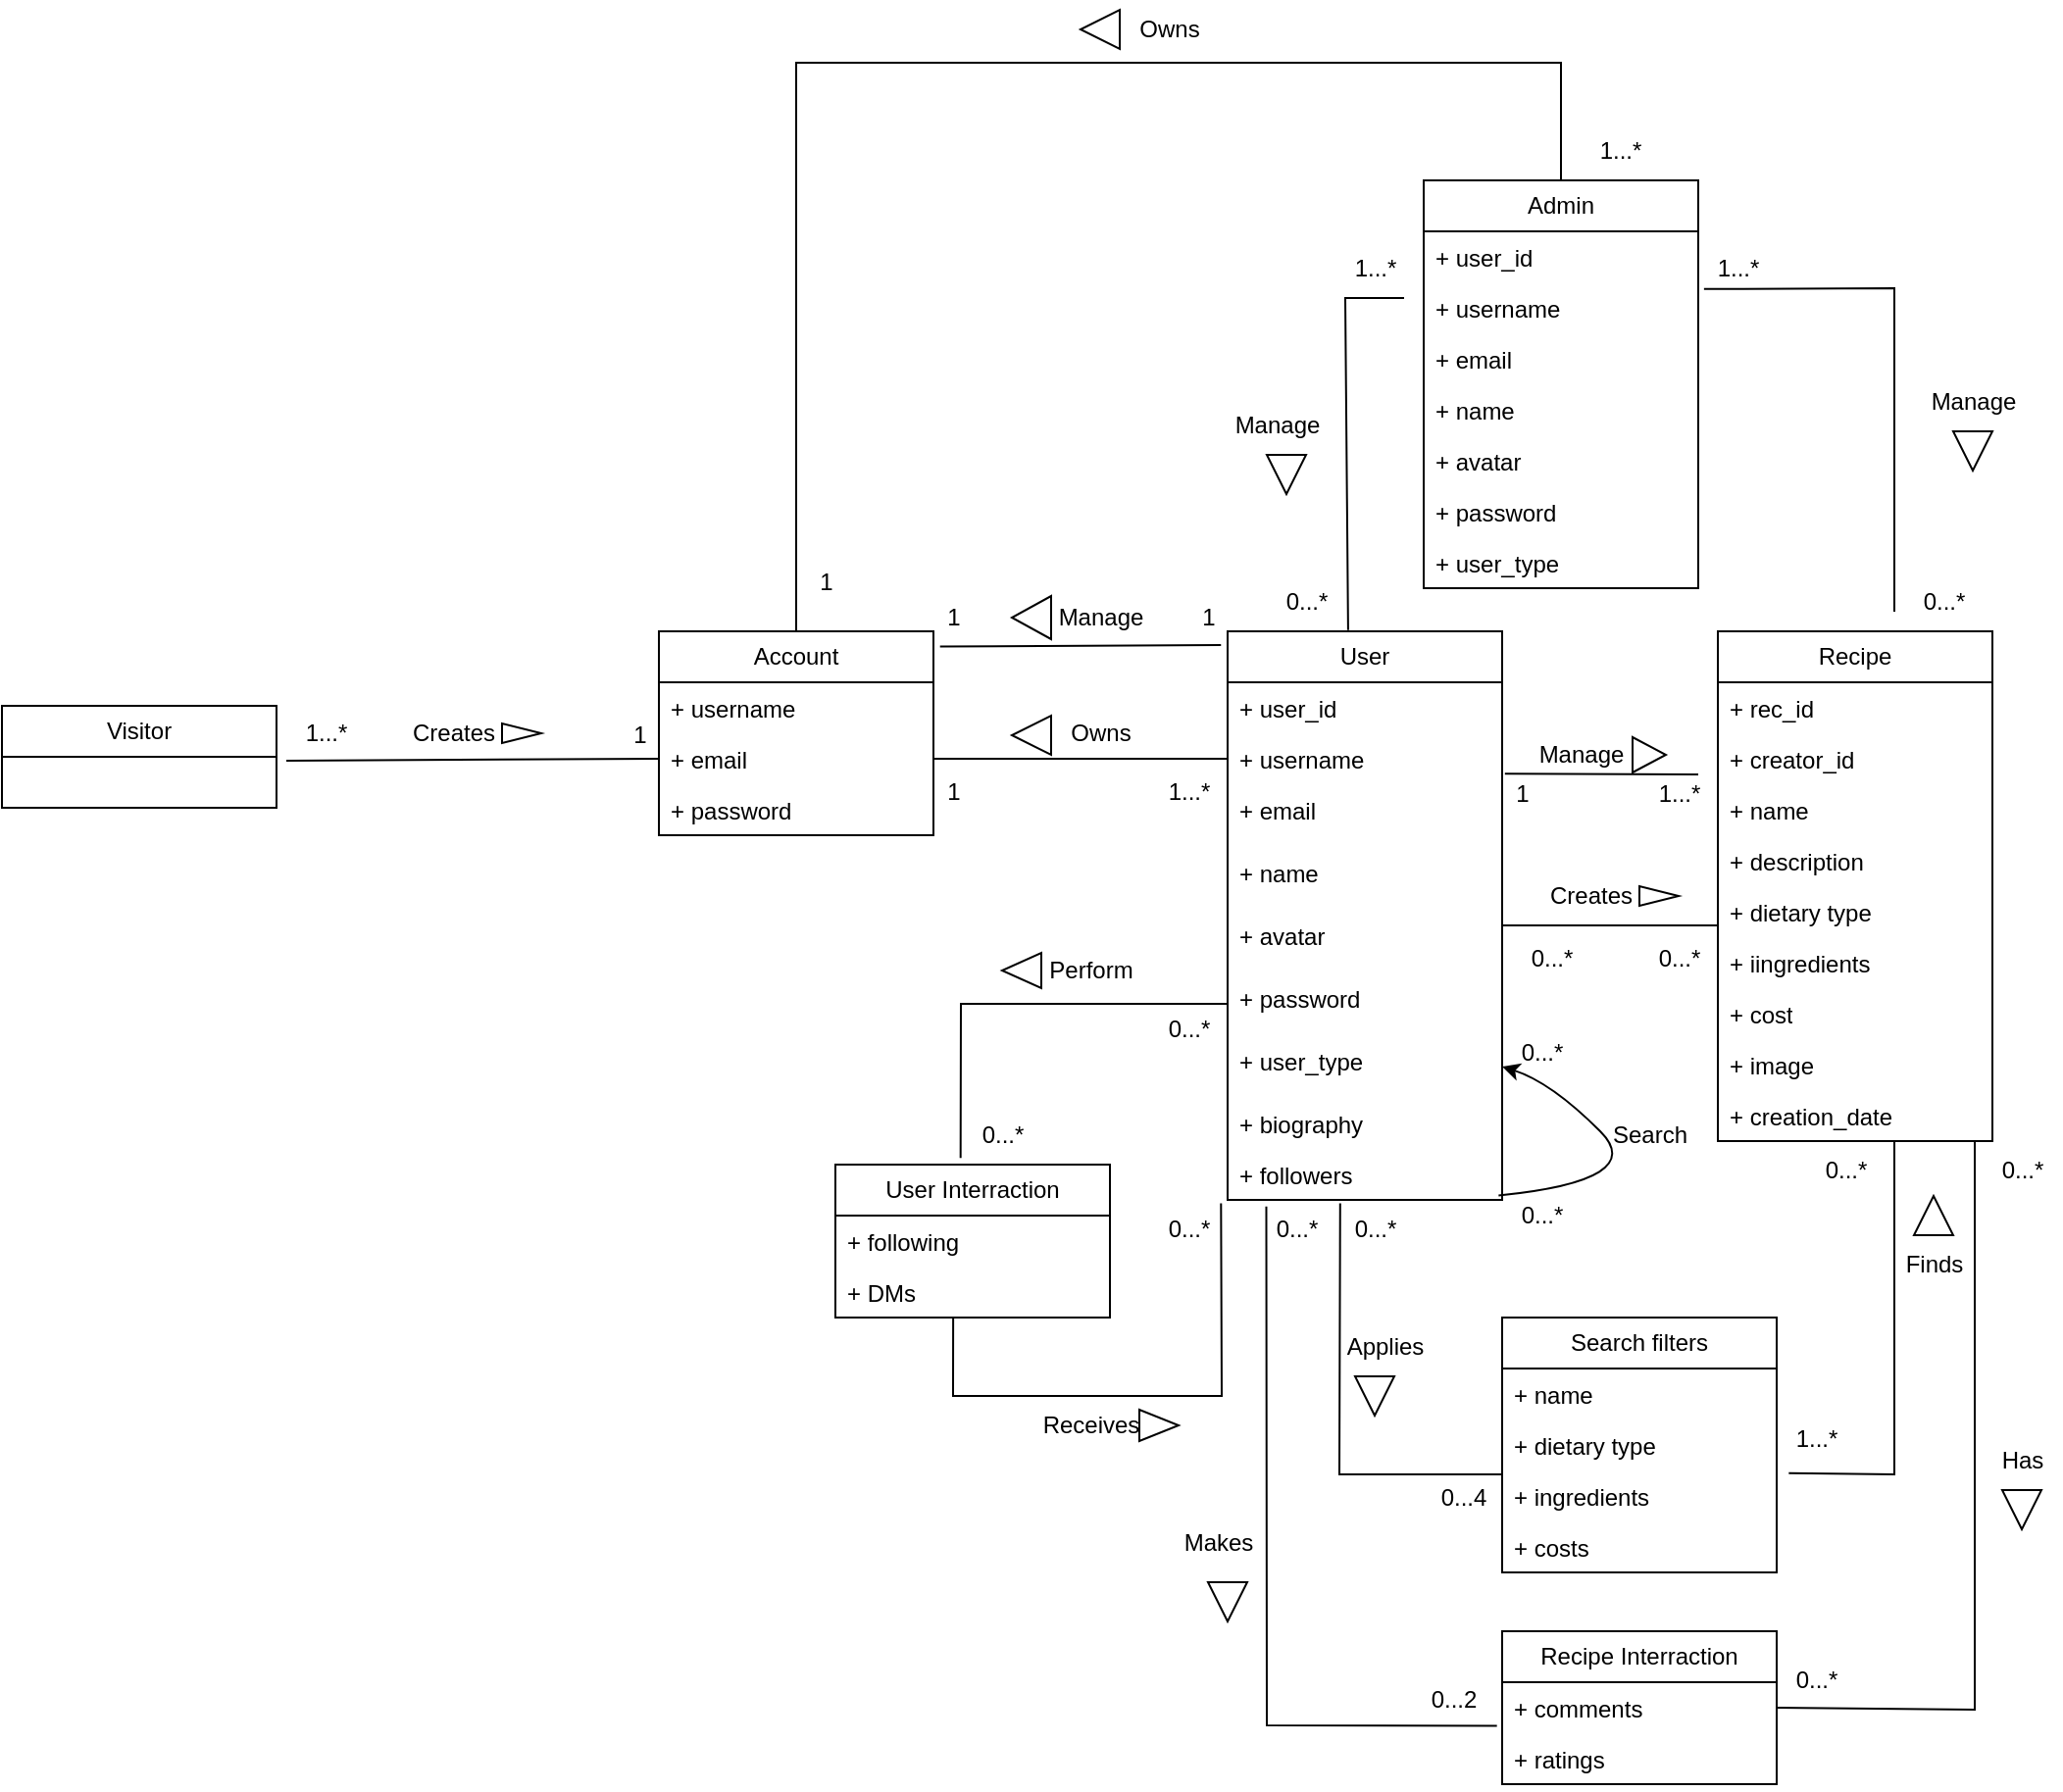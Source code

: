 <mxfile version="22.1.5" type="google">
  <diagram name="Sayfa -1" id="hyLO2DmeNDRgx9ey1IWl">
    <mxGraphModel grid="1" page="1" gridSize="10" guides="1" tooltips="1" connect="1" arrows="1" fold="1" pageScale="1" pageWidth="827" pageHeight="1169" math="0" shadow="0">
      <root>
        <mxCell id="0" />
        <mxCell id="1" parent="0" />
        <mxCell id="w-RUWUxg6B33_gkkQk5O-5" value="Admin" style="swimlane;fontStyle=0;childLayout=stackLayout;horizontal=1;startSize=26;fillColor=none;horizontalStack=0;resizeParent=1;resizeParentMax=0;resizeLast=0;collapsible=1;marginBottom=0;whiteSpace=wrap;html=1;" vertex="1" parent="1">
          <mxGeometry x="280" y="-140" width="140" height="208" as="geometry" />
        </mxCell>
        <mxCell id="w-RUWUxg6B33_gkkQk5O-6" value="+ user_id" style="text;strokeColor=none;fillColor=none;align=left;verticalAlign=top;spacingLeft=4;spacingRight=4;overflow=hidden;rotatable=0;points=[[0,0.5],[1,0.5]];portConstraint=eastwest;whiteSpace=wrap;html=1;" vertex="1" parent="w-RUWUxg6B33_gkkQk5O-5">
          <mxGeometry y="26" width="140" height="26" as="geometry" />
        </mxCell>
        <mxCell id="w-RUWUxg6B33_gkkQk5O-7" value="+ username" style="text;strokeColor=none;fillColor=none;align=left;verticalAlign=top;spacingLeft=4;spacingRight=4;overflow=hidden;rotatable=0;points=[[0,0.5],[1,0.5]];portConstraint=eastwest;whiteSpace=wrap;html=1;" vertex="1" parent="w-RUWUxg6B33_gkkQk5O-5">
          <mxGeometry y="52" width="140" height="26" as="geometry" />
        </mxCell>
        <mxCell id="w-RUWUxg6B33_gkkQk5O-8" value="+ email" style="text;strokeColor=none;fillColor=none;align=left;verticalAlign=top;spacingLeft=4;spacingRight=4;overflow=hidden;rotatable=0;points=[[0,0.5],[1,0.5]];portConstraint=eastwest;whiteSpace=wrap;html=1;" vertex="1" parent="w-RUWUxg6B33_gkkQk5O-5">
          <mxGeometry y="78" width="140" height="26" as="geometry" />
        </mxCell>
        <mxCell id="w-RUWUxg6B33_gkkQk5O-103" value="+ name" style="text;strokeColor=none;fillColor=none;align=left;verticalAlign=top;spacingLeft=4;spacingRight=4;overflow=hidden;rotatable=0;points=[[0,0.5],[1,0.5]];portConstraint=eastwest;whiteSpace=wrap;html=1;" vertex="1" parent="w-RUWUxg6B33_gkkQk5O-5">
          <mxGeometry y="104" width="140" height="26" as="geometry" />
        </mxCell>
        <mxCell id="w-RUWUxg6B33_gkkQk5O-104" value="+ avatar" style="text;strokeColor=none;fillColor=none;align=left;verticalAlign=top;spacingLeft=4;spacingRight=4;overflow=hidden;rotatable=0;points=[[0,0.5],[1,0.5]];portConstraint=eastwest;whiteSpace=wrap;html=1;" vertex="1" parent="w-RUWUxg6B33_gkkQk5O-5">
          <mxGeometry y="130" width="140" height="26" as="geometry" />
        </mxCell>
        <mxCell id="w-RUWUxg6B33_gkkQk5O-105" value="+ password" style="text;strokeColor=none;fillColor=none;align=left;verticalAlign=top;spacingLeft=4;spacingRight=4;overflow=hidden;rotatable=0;points=[[0,0.5],[1,0.5]];portConstraint=eastwest;whiteSpace=wrap;html=1;" vertex="1" parent="w-RUWUxg6B33_gkkQk5O-5">
          <mxGeometry y="156" width="140" height="26" as="geometry" />
        </mxCell>
        <mxCell id="w-RUWUxg6B33_gkkQk5O-106" value="+ user_type" style="text;strokeColor=none;fillColor=none;align=left;verticalAlign=top;spacingLeft=4;spacingRight=4;overflow=hidden;rotatable=0;points=[[0,0.5],[1,0.5]];portConstraint=eastwest;whiteSpace=wrap;html=1;" vertex="1" parent="w-RUWUxg6B33_gkkQk5O-5">
          <mxGeometry y="182" width="140" height="26" as="geometry" />
        </mxCell>
        <mxCell id="w-RUWUxg6B33_gkkQk5O-12" value="Recipe" style="swimlane;fontStyle=0;childLayout=stackLayout;horizontal=1;startSize=26;fillColor=none;horizontalStack=0;resizeParent=1;resizeParentMax=0;resizeLast=0;collapsible=1;marginBottom=0;whiteSpace=wrap;html=1;" vertex="1" parent="1">
          <mxGeometry x="430" y="90" width="140" height="260" as="geometry" />
        </mxCell>
        <mxCell id="w-RUWUxg6B33_gkkQk5O-13" value="+ rec_id" style="text;strokeColor=none;fillColor=none;align=left;verticalAlign=top;spacingLeft=4;spacingRight=4;overflow=hidden;rotatable=0;points=[[0,0.5],[1,0.5]];portConstraint=eastwest;whiteSpace=wrap;html=1;" vertex="1" parent="w-RUWUxg6B33_gkkQk5O-12">
          <mxGeometry y="26" width="140" height="26" as="geometry" />
        </mxCell>
        <mxCell id="w-RUWUxg6B33_gkkQk5O-14" value="+ creator_id" style="text;strokeColor=none;fillColor=none;align=left;verticalAlign=top;spacingLeft=4;spacingRight=4;overflow=hidden;rotatable=0;points=[[0,0.5],[1,0.5]];portConstraint=eastwest;whiteSpace=wrap;html=1;" vertex="1" parent="w-RUWUxg6B33_gkkQk5O-12">
          <mxGeometry y="52" width="140" height="26" as="geometry" />
        </mxCell>
        <mxCell id="w-RUWUxg6B33_gkkQk5O-15" value="+ name" style="text;strokeColor=none;fillColor=none;align=left;verticalAlign=top;spacingLeft=4;spacingRight=4;overflow=hidden;rotatable=0;points=[[0,0.5],[1,0.5]];portConstraint=eastwest;whiteSpace=wrap;html=1;" vertex="1" parent="w-RUWUxg6B33_gkkQk5O-12">
          <mxGeometry y="78" width="140" height="26" as="geometry" />
        </mxCell>
        <mxCell id="w-RUWUxg6B33_gkkQk5O-97" value="+ description" style="text;strokeColor=none;fillColor=none;align=left;verticalAlign=top;spacingLeft=4;spacingRight=4;overflow=hidden;rotatable=0;points=[[0,0.5],[1,0.5]];portConstraint=eastwest;whiteSpace=wrap;html=1;" vertex="1" parent="w-RUWUxg6B33_gkkQk5O-12">
          <mxGeometry y="104" width="140" height="26" as="geometry" />
        </mxCell>
        <mxCell id="w-RUWUxg6B33_gkkQk5O-98" value="+ dietary type" style="text;strokeColor=none;fillColor=none;align=left;verticalAlign=top;spacingLeft=4;spacingRight=4;overflow=hidden;rotatable=0;points=[[0,0.5],[1,0.5]];portConstraint=eastwest;whiteSpace=wrap;html=1;" vertex="1" parent="w-RUWUxg6B33_gkkQk5O-12">
          <mxGeometry y="130" width="140" height="26" as="geometry" />
        </mxCell>
        <mxCell id="w-RUWUxg6B33_gkkQk5O-99" value="+ iingredients" style="text;strokeColor=none;fillColor=none;align=left;verticalAlign=top;spacingLeft=4;spacingRight=4;overflow=hidden;rotatable=0;points=[[0,0.5],[1,0.5]];portConstraint=eastwest;whiteSpace=wrap;html=1;" vertex="1" parent="w-RUWUxg6B33_gkkQk5O-12">
          <mxGeometry y="156" width="140" height="26" as="geometry" />
        </mxCell>
        <mxCell id="w-RUWUxg6B33_gkkQk5O-109" value="+ cost" style="text;strokeColor=none;fillColor=none;align=left;verticalAlign=top;spacingLeft=4;spacingRight=4;overflow=hidden;rotatable=0;points=[[0,0.5],[1,0.5]];portConstraint=eastwest;whiteSpace=wrap;html=1;" vertex="1" parent="w-RUWUxg6B33_gkkQk5O-12">
          <mxGeometry y="182" width="140" height="26" as="geometry" />
        </mxCell>
        <mxCell id="w-RUWUxg6B33_gkkQk5O-195" value="+ image" style="text;strokeColor=none;fillColor=none;align=left;verticalAlign=top;spacingLeft=4;spacingRight=4;overflow=hidden;rotatable=0;points=[[0,0.5],[1,0.5]];portConstraint=eastwest;whiteSpace=wrap;html=1;" vertex="1" parent="w-RUWUxg6B33_gkkQk5O-12">
          <mxGeometry y="208" width="140" height="26" as="geometry" />
        </mxCell>
        <mxCell id="w-RUWUxg6B33_gkkQk5O-196" value="+ creation_date" style="text;strokeColor=none;fillColor=none;align=left;verticalAlign=top;spacingLeft=4;spacingRight=4;overflow=hidden;rotatable=0;points=[[0,0.5],[1,0.5]];portConstraint=eastwest;whiteSpace=wrap;html=1;" vertex="1" parent="w-RUWUxg6B33_gkkQk5O-12">
          <mxGeometry y="234" width="140" height="26" as="geometry" />
        </mxCell>
        <mxCell id="w-RUWUxg6B33_gkkQk5O-16" value="Account" style="swimlane;fontStyle=0;childLayout=stackLayout;horizontal=1;startSize=26;fillColor=none;horizontalStack=0;resizeParent=1;resizeParentMax=0;resizeLast=0;collapsible=1;marginBottom=0;whiteSpace=wrap;html=1;" vertex="1" parent="1">
          <mxGeometry x="-110" y="90" width="140" height="104" as="geometry" />
        </mxCell>
        <mxCell id="w-RUWUxg6B33_gkkQk5O-17" value="+ username" style="text;strokeColor=none;fillColor=none;align=left;verticalAlign=top;spacingLeft=4;spacingRight=4;overflow=hidden;rotatable=0;points=[[0,0.5],[1,0.5]];portConstraint=eastwest;whiteSpace=wrap;html=1;" vertex="1" parent="w-RUWUxg6B33_gkkQk5O-16">
          <mxGeometry y="26" width="140" height="26" as="geometry" />
        </mxCell>
        <mxCell id="w-RUWUxg6B33_gkkQk5O-18" value="+ email" style="text;strokeColor=none;fillColor=none;align=left;verticalAlign=top;spacingLeft=4;spacingRight=4;overflow=hidden;rotatable=0;points=[[0,0.5],[1,0.5]];portConstraint=eastwest;whiteSpace=wrap;html=1;" vertex="1" parent="w-RUWUxg6B33_gkkQk5O-16">
          <mxGeometry y="52" width="140" height="26" as="geometry" />
        </mxCell>
        <mxCell id="w-RUWUxg6B33_gkkQk5O-19" value="+ password" style="text;strokeColor=none;fillColor=none;align=left;verticalAlign=top;spacingLeft=4;spacingRight=4;overflow=hidden;rotatable=0;points=[[0,0.5],[1,0.5]];portConstraint=eastwest;whiteSpace=wrap;html=1;" vertex="1" parent="w-RUWUxg6B33_gkkQk5O-16">
          <mxGeometry y="78" width="140" height="26" as="geometry" />
        </mxCell>
        <mxCell id="w-RUWUxg6B33_gkkQk5O-20" value="User" style="swimlane;fontStyle=0;childLayout=stackLayout;horizontal=1;startSize=26;fillColor=none;horizontalStack=0;resizeParent=1;resizeParentMax=0;resizeLast=0;collapsible=1;marginBottom=0;whiteSpace=wrap;html=1;" vertex="1" parent="1">
          <mxGeometry x="180" y="90" width="140" height="290" as="geometry" />
        </mxCell>
        <mxCell id="w-RUWUxg6B33_gkkQk5O-21" value="+ user_id" style="text;strokeColor=none;fillColor=none;align=left;verticalAlign=top;spacingLeft=4;spacingRight=4;overflow=hidden;rotatable=0;points=[[0,0.5],[1,0.5]];portConstraint=eastwest;whiteSpace=wrap;html=1;" vertex="1" parent="w-RUWUxg6B33_gkkQk5O-20">
          <mxGeometry y="26" width="140" height="26" as="geometry" />
        </mxCell>
        <mxCell id="w-RUWUxg6B33_gkkQk5O-22" value="+ username" style="text;strokeColor=none;fillColor=none;align=left;verticalAlign=top;spacingLeft=4;spacingRight=4;overflow=hidden;rotatable=0;points=[[0,0.5],[1,0.5]];portConstraint=eastwest;whiteSpace=wrap;html=1;" vertex="1" parent="w-RUWUxg6B33_gkkQk5O-20">
          <mxGeometry y="52" width="140" height="26" as="geometry" />
        </mxCell>
        <mxCell id="w-RUWUxg6B33_gkkQk5O-23" value="+ email" style="text;strokeColor=none;fillColor=none;align=left;verticalAlign=top;spacingLeft=4;spacingRight=4;overflow=hidden;rotatable=0;points=[[0,0.5],[1,0.5]];portConstraint=eastwest;whiteSpace=wrap;html=1;" vertex="1" parent="w-RUWUxg6B33_gkkQk5O-20">
          <mxGeometry y="78" width="140" height="32" as="geometry" />
        </mxCell>
        <mxCell id="w-RUWUxg6B33_gkkQk5O-93" value="+ name" style="text;strokeColor=none;fillColor=none;align=left;verticalAlign=top;spacingLeft=4;spacingRight=4;overflow=hidden;rotatable=0;points=[[0,0.5],[1,0.5]];portConstraint=eastwest;whiteSpace=wrap;html=1;" vertex="1" parent="w-RUWUxg6B33_gkkQk5O-20">
          <mxGeometry y="110" width="140" height="32" as="geometry" />
        </mxCell>
        <mxCell id="w-RUWUxg6B33_gkkQk5O-95" value="+ avatar" style="text;strokeColor=none;fillColor=none;align=left;verticalAlign=top;spacingLeft=4;spacingRight=4;overflow=hidden;rotatable=0;points=[[0,0.5],[1,0.5]];portConstraint=eastwest;whiteSpace=wrap;html=1;" vertex="1" parent="w-RUWUxg6B33_gkkQk5O-20">
          <mxGeometry y="142" width="140" height="32" as="geometry" />
        </mxCell>
        <mxCell id="w-RUWUxg6B33_gkkQk5O-94" value="+ password" style="text;strokeColor=none;fillColor=none;align=left;verticalAlign=top;spacingLeft=4;spacingRight=4;overflow=hidden;rotatable=0;points=[[0,0.5],[1,0.5]];portConstraint=eastwest;whiteSpace=wrap;html=1;" vertex="1" parent="w-RUWUxg6B33_gkkQk5O-20">
          <mxGeometry y="174" width="140" height="32" as="geometry" />
        </mxCell>
        <mxCell id="w-RUWUxg6B33_gkkQk5O-100" value="+ user_type" style="text;strokeColor=none;fillColor=none;align=left;verticalAlign=top;spacingLeft=4;spacingRight=4;overflow=hidden;rotatable=0;points=[[0,0.5],[1,0.5]];portConstraint=eastwest;whiteSpace=wrap;html=1;" vertex="1" parent="w-RUWUxg6B33_gkkQk5O-20">
          <mxGeometry y="206" width="140" height="32" as="geometry" />
        </mxCell>
        <mxCell id="w-RUWUxg6B33_gkkQk5O-107" value="+ biography" style="text;strokeColor=none;fillColor=none;align=left;verticalAlign=top;spacingLeft=4;spacingRight=4;overflow=hidden;rotatable=0;points=[[0,0.5],[1,0.5]];portConstraint=eastwest;whiteSpace=wrap;html=1;" vertex="1" parent="w-RUWUxg6B33_gkkQk5O-20">
          <mxGeometry y="238" width="140" height="26" as="geometry" />
        </mxCell>
        <mxCell id="w-RUWUxg6B33_gkkQk5O-108" value="+ followers" style="text;strokeColor=none;fillColor=none;align=left;verticalAlign=top;spacingLeft=4;spacingRight=4;overflow=hidden;rotatable=0;points=[[0,0.5],[1,0.5]];portConstraint=eastwest;whiteSpace=wrap;html=1;" vertex="1" parent="w-RUWUxg6B33_gkkQk5O-20">
          <mxGeometry y="264" width="140" height="26" as="geometry" />
        </mxCell>
        <mxCell id="w-RUWUxg6B33_gkkQk5O-152" value="" style="curved=1;endArrow=classic;html=1;rounded=0;exitX=0.987;exitY=0.915;exitDx=0;exitDy=0;exitPerimeter=0;entryX=1;entryY=0.5;entryDx=0;entryDy=0;" edge="1" parent="w-RUWUxg6B33_gkkQk5O-20" source="w-RUWUxg6B33_gkkQk5O-108" target="w-RUWUxg6B33_gkkQk5O-100">
          <mxGeometry width="50" height="50" relative="1" as="geometry">
            <mxPoint x="165" y="280" as="sourcePoint" />
            <mxPoint x="215" y="230" as="targetPoint" />
            <Array as="points">
              <mxPoint x="215" y="280" />
              <mxPoint x="165" y="230" />
            </Array>
          </mxGeometry>
        </mxCell>
        <mxCell id="w-RUWUxg6B33_gkkQk5O-24" value="Visitor" style="swimlane;fontStyle=0;childLayout=stackLayout;horizontal=1;startSize=26;fillColor=none;horizontalStack=0;resizeParent=1;resizeParentMax=0;resizeLast=0;collapsible=1;marginBottom=0;whiteSpace=wrap;html=1;" vertex="1" parent="1">
          <mxGeometry x="-445" y="128" width="140" height="52" as="geometry" />
        </mxCell>
        <mxCell id="w-RUWUxg6B33_gkkQk5O-33" value="" style="endArrow=none;html=1;rounded=0;exitX=1;exitY=0.5;exitDx=0;exitDy=0;entryX=0;entryY=0.5;entryDx=0;entryDy=0;" edge="1" parent="1" target="w-RUWUxg6B33_gkkQk5O-18">
          <mxGeometry width="50" height="50" relative="1" as="geometry">
            <mxPoint x="-300" y="156" as="sourcePoint" />
            <mxPoint x="440" y="220" as="targetPoint" />
          </mxGeometry>
        </mxCell>
        <mxCell id="w-RUWUxg6B33_gkkQk5O-38" value="" style="endArrow=none;html=1;rounded=0;entryX=0.439;entryY=-0.002;entryDx=0;entryDy=0;entryPerimeter=0;" edge="1" parent="1" target="w-RUWUxg6B33_gkkQk5O-20">
          <mxGeometry width="50" height="50" relative="1" as="geometry">
            <mxPoint x="270" y="-80" as="sourcePoint" />
            <mxPoint x="440" y="100" as="targetPoint" />
            <Array as="points">
              <mxPoint x="240" y="-80" />
            </Array>
          </mxGeometry>
        </mxCell>
        <mxCell id="w-RUWUxg6B33_gkkQk5O-39" value="" style="endArrow=none;html=1;rounded=0;exitX=1.021;exitY=0.131;exitDx=0;exitDy=0;exitPerimeter=0;" edge="1" parent="1" source="w-RUWUxg6B33_gkkQk5O-7">
          <mxGeometry width="50" height="50" relative="1" as="geometry">
            <mxPoint x="390" y="150" as="sourcePoint" />
            <mxPoint x="520" y="80" as="targetPoint" />
            <Array as="points">
              <mxPoint x="520" y="-85" />
            </Array>
          </mxGeometry>
        </mxCell>
        <mxCell id="w-RUWUxg6B33_gkkQk5O-40" value="Manage" style="text;html=1;align=center;verticalAlign=middle;resizable=0;points=[];autosize=1;strokeColor=none;fillColor=none;" vertex="1" parent="1">
          <mxGeometry x="170" y="-30" width="70" height="30" as="geometry" />
        </mxCell>
        <mxCell id="w-RUWUxg6B33_gkkQk5O-41" value="Manage" style="text;html=1;align=center;verticalAlign=middle;resizable=0;points=[];autosize=1;strokeColor=none;fillColor=none;" vertex="1" parent="1">
          <mxGeometry x="525" y="-42" width="70" height="30" as="geometry" />
        </mxCell>
        <mxCell id="w-RUWUxg6B33_gkkQk5O-50" value="Creates" style="text;html=1;align=center;verticalAlign=middle;resizable=0;points=[];autosize=1;strokeColor=none;fillColor=none;" vertex="1" parent="1">
          <mxGeometry x="-250" y="127" width="70" height="30" as="geometry" />
        </mxCell>
        <mxCell id="w-RUWUxg6B33_gkkQk5O-51" value="" style="endArrow=none;html=1;rounded=0;exitX=1;exitY=0.5;exitDx=0;exitDy=0;entryX=0;entryY=0.5;entryDx=0;entryDy=0;" edge="1" parent="1" source="w-RUWUxg6B33_gkkQk5O-18" target="w-RUWUxg6B33_gkkQk5O-22">
          <mxGeometry width="50" height="50" relative="1" as="geometry">
            <mxPoint x="110" y="150" as="sourcePoint" />
            <mxPoint x="160" y="100" as="targetPoint" />
          </mxGeometry>
        </mxCell>
        <mxCell id="w-RUWUxg6B33_gkkQk5O-52" value="Owns" style="text;html=1;align=center;verticalAlign=middle;resizable=0;points=[];autosize=1;strokeColor=none;fillColor=none;" vertex="1" parent="1">
          <mxGeometry x="90" y="127" width="50" height="30" as="geometry" />
        </mxCell>
        <mxCell id="w-RUWUxg6B33_gkkQk5O-56" value="" style="html=1;shadow=0;dashed=0;align=center;verticalAlign=middle;shape=mxgraph.arrows2.arrow;dy=0.6;dx=40;notch=0;" vertex="1" parent="1">
          <mxGeometry x="-190" y="137" width="20" height="10" as="geometry" />
        </mxCell>
        <mxCell id="w-RUWUxg6B33_gkkQk5O-62" value="" style="html=1;shadow=0;dashed=0;align=center;verticalAlign=middle;shape=mxgraph.arrows2.arrow;dy=0.6;dx=40;flipH=1;notch=0;" vertex="1" parent="1">
          <mxGeometry x="105" y="-227" width="20" height="20" as="geometry" />
        </mxCell>
        <mxCell id="w-RUWUxg6B33_gkkQk5O-63" value="" style="html=1;shadow=0;dashed=0;align=center;verticalAlign=middle;shape=mxgraph.arrows2.arrow;dy=0.6;dx=40;flipH=1;notch=0;" vertex="1" parent="1">
          <mxGeometry x="70" y="133" width="20" height="20" as="geometry" />
        </mxCell>
        <mxCell id="w-RUWUxg6B33_gkkQk5O-67" value="" style="html=1;shadow=0;dashed=0;align=center;verticalAlign=middle;shape=mxgraph.arrows2.arrow;dy=0.6;dx=40;direction=south;notch=0;" vertex="1" parent="1">
          <mxGeometry x="200" width="20" height="20" as="geometry" />
        </mxCell>
        <mxCell id="w-RUWUxg6B33_gkkQk5O-70" value="" style="html=1;shadow=0;dashed=0;align=center;verticalAlign=middle;shape=mxgraph.arrows2.arrow;dy=0.6;dx=40;direction=south;notch=0;" vertex="1" parent="1">
          <mxGeometry x="550" y="-12" width="20" height="20" as="geometry" />
        </mxCell>
        <mxCell id="w-RUWUxg6B33_gkkQk5O-82" value="Receives" style="text;html=1;align=center;verticalAlign=middle;resizable=0;points=[];autosize=1;strokeColor=none;fillColor=none;" vertex="1" parent="1">
          <mxGeometry x="75" y="480" width="70" height="30" as="geometry" />
        </mxCell>
        <mxCell id="w-RUWUxg6B33_gkkQk5O-84" value="" style="html=1;shadow=0;dashed=0;align=center;verticalAlign=middle;shape=mxgraph.arrows2.arrow;dy=0.6;dx=40;notch=0;" vertex="1" parent="1">
          <mxGeometry x="135" y="487" width="20" height="16" as="geometry" />
        </mxCell>
        <mxCell id="w-RUWUxg6B33_gkkQk5O-88" value="" style="endArrow=none;html=1;rounded=0;entryX=0.5;entryY=0;entryDx=0;entryDy=0;exitX=0.5;exitY=0;exitDx=0;exitDy=0;" edge="1" parent="1" source="w-RUWUxg6B33_gkkQk5O-16" target="w-RUWUxg6B33_gkkQk5O-5">
          <mxGeometry width="50" height="50" relative="1" as="geometry">
            <mxPoint x="110" y="50" as="sourcePoint" />
            <mxPoint x="160" as="targetPoint" />
            <Array as="points">
              <mxPoint x="-40" y="-200" />
              <mxPoint x="350" y="-200" />
            </Array>
          </mxGeometry>
        </mxCell>
        <mxCell id="w-RUWUxg6B33_gkkQk5O-89" value="Owns" style="text;html=1;align=center;verticalAlign=middle;resizable=0;points=[];autosize=1;strokeColor=none;fillColor=none;" vertex="1" parent="1">
          <mxGeometry x="125" y="-232" width="50" height="30" as="geometry" />
        </mxCell>
        <mxCell id="w-RUWUxg6B33_gkkQk5O-110" value="" style="endArrow=none;html=1;rounded=0;entryX=0;entryY=0.769;entryDx=0;entryDy=0;entryPerimeter=0;" edge="1" parent="1" target="w-RUWUxg6B33_gkkQk5O-98">
          <mxGeometry width="50" height="50" relative="1" as="geometry">
            <mxPoint x="320" y="240" as="sourcePoint" />
            <mxPoint x="160" y="200" as="targetPoint" />
          </mxGeometry>
        </mxCell>
        <mxCell id="w-RUWUxg6B33_gkkQk5O-112" value="Creates" style="text;html=1;align=center;verticalAlign=middle;resizable=0;points=[];autosize=1;strokeColor=none;fillColor=none;" vertex="1" parent="1">
          <mxGeometry x="330" y="210" width="70" height="30" as="geometry" />
        </mxCell>
        <mxCell id="w-RUWUxg6B33_gkkQk5O-113" value="" style="html=1;shadow=0;dashed=0;align=center;verticalAlign=middle;shape=mxgraph.arrows2.arrow;dy=0.6;dx=40;notch=0;" vertex="1" parent="1">
          <mxGeometry x="390" y="220" width="20" height="10" as="geometry" />
        </mxCell>
        <mxCell id="w-RUWUxg6B33_gkkQk5O-114" value="Search filters" style="swimlane;fontStyle=0;childLayout=stackLayout;horizontal=1;startSize=26;fillColor=none;horizontalStack=0;resizeParent=1;resizeParentMax=0;resizeLast=0;collapsible=1;marginBottom=0;whiteSpace=wrap;html=1;" vertex="1" parent="1">
          <mxGeometry x="320" y="440" width="140" height="130" as="geometry" />
        </mxCell>
        <mxCell id="w-RUWUxg6B33_gkkQk5O-115" value="+ name" style="text;strokeColor=none;fillColor=none;align=left;verticalAlign=top;spacingLeft=4;spacingRight=4;overflow=hidden;rotatable=0;points=[[0,0.5],[1,0.5]];portConstraint=eastwest;whiteSpace=wrap;html=1;" vertex="1" parent="w-RUWUxg6B33_gkkQk5O-114">
          <mxGeometry y="26" width="140" height="26" as="geometry" />
        </mxCell>
        <mxCell id="w-RUWUxg6B33_gkkQk5O-116" value="+ dietary type" style="text;strokeColor=none;fillColor=none;align=left;verticalAlign=top;spacingLeft=4;spacingRight=4;overflow=hidden;rotatable=0;points=[[0,0.5],[1,0.5]];portConstraint=eastwest;whiteSpace=wrap;html=1;" vertex="1" parent="w-RUWUxg6B33_gkkQk5O-114">
          <mxGeometry y="52" width="140" height="26" as="geometry" />
        </mxCell>
        <mxCell id="w-RUWUxg6B33_gkkQk5O-117" value="+ ingredients" style="text;strokeColor=none;fillColor=none;align=left;verticalAlign=top;spacingLeft=4;spacingRight=4;overflow=hidden;rotatable=0;points=[[0,0.5],[1,0.5]];portConstraint=eastwest;whiteSpace=wrap;html=1;" vertex="1" parent="w-RUWUxg6B33_gkkQk5O-114">
          <mxGeometry y="78" width="140" height="26" as="geometry" />
        </mxCell>
        <mxCell id="w-RUWUxg6B33_gkkQk5O-118" value="+ costs" style="text;strokeColor=none;fillColor=none;align=left;verticalAlign=top;spacingLeft=4;spacingRight=4;overflow=hidden;rotatable=0;points=[[0,0.5],[1,0.5]];portConstraint=eastwest;whiteSpace=wrap;html=1;" vertex="1" parent="w-RUWUxg6B33_gkkQk5O-114">
          <mxGeometry y="104" width="140" height="26" as="geometry" />
        </mxCell>
        <mxCell id="w-RUWUxg6B33_gkkQk5O-119" value="Recipe Interraction" style="swimlane;fontStyle=0;childLayout=stackLayout;horizontal=1;startSize=26;fillColor=none;horizontalStack=0;resizeParent=1;resizeParentMax=0;resizeLast=0;collapsible=1;marginBottom=0;whiteSpace=wrap;html=1;" vertex="1" parent="1">
          <mxGeometry x="320" y="600" width="140" height="78" as="geometry" />
        </mxCell>
        <mxCell id="w-RUWUxg6B33_gkkQk5O-120" value="+ comments" style="text;strokeColor=none;fillColor=none;align=left;verticalAlign=top;spacingLeft=4;spacingRight=4;overflow=hidden;rotatable=0;points=[[0,0.5],[1,0.5]];portConstraint=eastwest;whiteSpace=wrap;html=1;" vertex="1" parent="w-RUWUxg6B33_gkkQk5O-119">
          <mxGeometry y="26" width="140" height="26" as="geometry" />
        </mxCell>
        <mxCell id="w-RUWUxg6B33_gkkQk5O-121" value="+ ratings" style="text;strokeColor=none;fillColor=none;align=left;verticalAlign=top;spacingLeft=4;spacingRight=4;overflow=hidden;rotatable=0;points=[[0,0.5],[1,0.5]];portConstraint=eastwest;whiteSpace=wrap;html=1;" vertex="1" parent="w-RUWUxg6B33_gkkQk5O-119">
          <mxGeometry y="52" width="140" height="26" as="geometry" />
        </mxCell>
        <mxCell id="w-RUWUxg6B33_gkkQk5O-123" value="" style="endArrow=none;html=1;rounded=0;entryX=0.41;entryY=1.069;entryDx=0;entryDy=0;entryPerimeter=0;exitX=0;exitY=0.077;exitDx=0;exitDy=0;exitPerimeter=0;" edge="1" parent="1" source="w-RUWUxg6B33_gkkQk5O-117" target="w-RUWUxg6B33_gkkQk5O-108">
          <mxGeometry width="50" height="50" relative="1" as="geometry">
            <mxPoint x="110" y="450" as="sourcePoint" />
            <mxPoint x="160" y="400" as="targetPoint" />
            <Array as="points">
              <mxPoint x="237" y="520" />
            </Array>
          </mxGeometry>
        </mxCell>
        <mxCell id="w-RUWUxg6B33_gkkQk5O-125" value="Applies" style="text;html=1;align=center;verticalAlign=middle;resizable=0;points=[];autosize=1;strokeColor=none;fillColor=none;" vertex="1" parent="1">
          <mxGeometry x="230" y="440" width="60" height="30" as="geometry" />
        </mxCell>
        <mxCell id="w-RUWUxg6B33_gkkQk5O-126" value="" style="endArrow=none;html=1;rounded=0;exitX=1.044;exitY=0.054;exitDx=0;exitDy=0;exitPerimeter=0;" edge="1" parent="1" source="w-RUWUxg6B33_gkkQk5O-117">
          <mxGeometry width="50" height="50" relative="1" as="geometry">
            <mxPoint x="110" y="450" as="sourcePoint" />
            <mxPoint x="520" y="350" as="targetPoint" />
            <Array as="points">
              <mxPoint x="520" y="520" />
            </Array>
          </mxGeometry>
        </mxCell>
        <mxCell id="w-RUWUxg6B33_gkkQk5O-127" value="Finds" style="text;html=1;align=center;verticalAlign=middle;resizable=0;points=[];autosize=1;strokeColor=none;fillColor=none;" vertex="1" parent="1">
          <mxGeometry x="515" y="398" width="50" height="30" as="geometry" />
        </mxCell>
        <mxCell id="w-RUWUxg6B33_gkkQk5O-128" value="" style="html=1;shadow=0;dashed=0;align=center;verticalAlign=middle;shape=mxgraph.arrows2.arrow;dy=0.6;dx=40;direction=south;notch=0;" vertex="1" parent="1">
          <mxGeometry x="245" y="470" width="20" height="20" as="geometry" />
        </mxCell>
        <mxCell id="w-RUWUxg6B33_gkkQk5O-129" value="" style="html=1;shadow=0;dashed=0;align=center;verticalAlign=middle;shape=mxgraph.arrows2.arrow;dy=0.6;dx=40;direction=north;notch=0;" vertex="1" parent="1">
          <mxGeometry x="530" y="378" width="20" height="20" as="geometry" />
        </mxCell>
        <mxCell id="w-RUWUxg6B33_gkkQk5O-130" value="" style="endArrow=none;html=1;rounded=0;entryX=0.141;entryY=1.131;entryDx=0;entryDy=0;entryPerimeter=0;exitX=-0.019;exitY=0.854;exitDx=0;exitDy=0;exitPerimeter=0;" edge="1" parent="1" source="w-RUWUxg6B33_gkkQk5O-120" target="w-RUWUxg6B33_gkkQk5O-108">
          <mxGeometry width="50" height="50" relative="1" as="geometry">
            <mxPoint x="110" y="450" as="sourcePoint" />
            <mxPoint x="160" y="400" as="targetPoint" />
            <Array as="points">
              <mxPoint x="200" y="648" />
            </Array>
          </mxGeometry>
        </mxCell>
        <mxCell id="w-RUWUxg6B33_gkkQk5O-131" value="" style="html=1;shadow=0;dashed=0;align=center;verticalAlign=middle;shape=mxgraph.arrows2.arrow;dy=0.6;dx=40;direction=south;notch=0;" vertex="1" parent="1">
          <mxGeometry x="170" y="575" width="20" height="20" as="geometry" />
        </mxCell>
        <mxCell id="w-RUWUxg6B33_gkkQk5O-132" value="Makes" style="text;html=1;align=center;verticalAlign=middle;resizable=0;points=[];autosize=1;strokeColor=none;fillColor=none;" vertex="1" parent="1">
          <mxGeometry x="145" y="540" width="60" height="30" as="geometry" />
        </mxCell>
        <mxCell id="w-RUWUxg6B33_gkkQk5O-133" value="" style="endArrow=none;html=1;rounded=0;exitX=1;exitY=0.5;exitDx=0;exitDy=0;" edge="1" parent="1" source="w-RUWUxg6B33_gkkQk5O-120">
          <mxGeometry width="50" height="50" relative="1" as="geometry">
            <mxPoint x="110" y="450" as="sourcePoint" />
            <mxPoint x="561" y="350" as="targetPoint" />
            <Array as="points">
              <mxPoint x="561" y="640" />
            </Array>
          </mxGeometry>
        </mxCell>
        <mxCell id="w-RUWUxg6B33_gkkQk5O-135" value="Has" style="text;html=1;align=center;verticalAlign=middle;resizable=0;points=[];autosize=1;strokeColor=none;fillColor=none;" vertex="1" parent="1">
          <mxGeometry x="565" y="498" width="40" height="30" as="geometry" />
        </mxCell>
        <mxCell id="w-RUWUxg6B33_gkkQk5O-136" value="User Interraction" style="swimlane;fontStyle=0;childLayout=stackLayout;horizontal=1;startSize=26;fillColor=none;horizontalStack=0;resizeParent=1;resizeParentMax=0;resizeLast=0;collapsible=1;marginBottom=0;whiteSpace=wrap;html=1;" vertex="1" parent="1">
          <mxGeometry x="-20" y="362" width="140" height="78" as="geometry" />
        </mxCell>
        <mxCell id="w-RUWUxg6B33_gkkQk5O-137" value="+ following" style="text;strokeColor=none;fillColor=none;align=left;verticalAlign=top;spacingLeft=4;spacingRight=4;overflow=hidden;rotatable=0;points=[[0,0.5],[1,0.5]];portConstraint=eastwest;whiteSpace=wrap;html=1;" vertex="1" parent="w-RUWUxg6B33_gkkQk5O-136">
          <mxGeometry y="26" width="140" height="26" as="geometry" />
        </mxCell>
        <mxCell id="w-RUWUxg6B33_gkkQk5O-138" value="+ DMs" style="text;strokeColor=none;fillColor=none;align=left;verticalAlign=top;spacingLeft=4;spacingRight=4;overflow=hidden;rotatable=0;points=[[0,0.5],[1,0.5]];portConstraint=eastwest;whiteSpace=wrap;html=1;" vertex="1" parent="w-RUWUxg6B33_gkkQk5O-136">
          <mxGeometry y="52" width="140" height="26" as="geometry" />
        </mxCell>
        <mxCell id="w-RUWUxg6B33_gkkQk5O-140" value="" style="endArrow=none;html=1;rounded=0;entryX=0;entryY=0.5;entryDx=0;entryDy=0;exitX=0.456;exitY=-0.044;exitDx=0;exitDy=0;exitPerimeter=0;" edge="1" parent="1" source="w-RUWUxg6B33_gkkQk5O-136" target="w-RUWUxg6B33_gkkQk5O-94">
          <mxGeometry width="50" height="50" relative="1" as="geometry">
            <mxPoint x="110" y="350" as="sourcePoint" />
            <mxPoint x="160" y="300" as="targetPoint" />
            <Array as="points">
              <mxPoint x="44" y="280" />
            </Array>
          </mxGeometry>
        </mxCell>
        <mxCell id="w-RUWUxg6B33_gkkQk5O-141" value="Perform" style="text;html=1;align=center;verticalAlign=middle;resizable=0;points=[];autosize=1;strokeColor=none;fillColor=none;" vertex="1" parent="1">
          <mxGeometry x="75" y="248" width="70" height="30" as="geometry" />
        </mxCell>
        <mxCell id="w-RUWUxg6B33_gkkQk5O-144" value="" style="html=1;shadow=0;dashed=0;align=center;verticalAlign=middle;shape=mxgraph.arrows2.arrow;dy=0.6;dx=40;flipH=1;notch=0;" vertex="1" parent="1">
          <mxGeometry x="65" y="254" width="20" height="18" as="geometry" />
        </mxCell>
        <mxCell id="w-RUWUxg6B33_gkkQk5O-145" value="" style="endArrow=none;html=1;rounded=0;exitX=0.429;exitY=1;exitDx=0;exitDy=0;exitPerimeter=0;entryX=-0.024;entryY=1.069;entryDx=0;entryDy=0;entryPerimeter=0;" edge="1" parent="1" source="w-RUWUxg6B33_gkkQk5O-138" target="w-RUWUxg6B33_gkkQk5O-108">
          <mxGeometry width="50" height="50" relative="1" as="geometry">
            <mxPoint x="110" y="350" as="sourcePoint" />
            <mxPoint x="160" y="300" as="targetPoint" />
            <Array as="points">
              <mxPoint x="40" y="480" />
              <mxPoint x="177" y="480" />
            </Array>
          </mxGeometry>
        </mxCell>
        <mxCell id="w-RUWUxg6B33_gkkQk5O-153" value="Search" style="text;html=1;align=center;verticalAlign=middle;resizable=0;points=[];autosize=1;strokeColor=none;fillColor=none;" vertex="1" parent="1">
          <mxGeometry x="365" y="332" width="60" height="30" as="geometry" />
        </mxCell>
        <mxCell id="w-RUWUxg6B33_gkkQk5O-154" value="0...*" style="text;html=1;align=center;verticalAlign=middle;resizable=0;points=[];autosize=1;strokeColor=none;fillColor=none;" vertex="1" parent="1">
          <mxGeometry x="320" y="373" width="40" height="30" as="geometry" />
        </mxCell>
        <mxCell id="w-RUWUxg6B33_gkkQk5O-155" value="0...*" style="text;html=1;align=center;verticalAlign=middle;resizable=0;points=[];autosize=1;strokeColor=none;fillColor=none;" vertex="1" parent="1">
          <mxGeometry x="320" y="290" width="40" height="30" as="geometry" />
        </mxCell>
        <mxCell id="w-RUWUxg6B33_gkkQk5O-156" value="0...*" style="text;html=1;align=center;verticalAlign=middle;resizable=0;points=[];autosize=1;strokeColor=none;fillColor=none;" vertex="1" parent="1">
          <mxGeometry x="140" y="278" width="40" height="30" as="geometry" />
        </mxCell>
        <mxCell id="w-RUWUxg6B33_gkkQk5O-157" value="0...*" style="text;html=1;align=center;verticalAlign=middle;resizable=0;points=[];autosize=1;strokeColor=none;fillColor=none;" vertex="1" parent="1">
          <mxGeometry x="140" y="380" width="40" height="30" as="geometry" />
        </mxCell>
        <mxCell id="w-RUWUxg6B33_gkkQk5O-158" value="1...*" style="text;html=1;align=center;verticalAlign=middle;resizable=0;points=[];autosize=1;strokeColor=none;fillColor=none;" vertex="1" parent="1">
          <mxGeometry x="-300" y="127" width="40" height="30" as="geometry" />
        </mxCell>
        <mxCell id="w-RUWUxg6B33_gkkQk5O-160" value="1" style="text;html=1;align=center;verticalAlign=middle;resizable=0;points=[];autosize=1;strokeColor=none;fillColor=none;" vertex="1" parent="1">
          <mxGeometry x="-135" y="128" width="30" height="30" as="geometry" />
        </mxCell>
        <mxCell id="w-RUWUxg6B33_gkkQk5O-161" value="1...*" style="text;html=1;align=center;verticalAlign=middle;resizable=0;points=[];autosize=1;strokeColor=none;fillColor=none;" vertex="1" parent="1">
          <mxGeometry x="360" y="-170" width="40" height="30" as="geometry" />
        </mxCell>
        <mxCell id="w-RUWUxg6B33_gkkQk5O-162" value="0...*" style="text;html=1;align=center;verticalAlign=middle;resizable=0;points=[];autosize=1;strokeColor=none;fillColor=none;" vertex="1" parent="1">
          <mxGeometry x="200" y="60" width="40" height="30" as="geometry" />
        </mxCell>
        <mxCell id="w-RUWUxg6B33_gkkQk5O-163" value="0...*" style="text;html=1;align=center;verticalAlign=middle;resizable=0;points=[];autosize=1;strokeColor=none;fillColor=none;" vertex="1" parent="1">
          <mxGeometry x="525" y="60" width="40" height="30" as="geometry" />
        </mxCell>
        <mxCell id="w-RUWUxg6B33_gkkQk5O-164" value="1" style="text;html=1;align=center;verticalAlign=middle;resizable=0;points=[];autosize=1;strokeColor=none;fillColor=none;" vertex="1" parent="1">
          <mxGeometry x="-40" y="50" width="30" height="30" as="geometry" />
        </mxCell>
        <mxCell id="w-RUWUxg6B33_gkkQk5O-165" value="1...*" style="text;html=1;align=center;verticalAlign=middle;resizable=0;points=[];autosize=1;strokeColor=none;fillColor=none;" vertex="1" parent="1">
          <mxGeometry x="140" y="157" width="40" height="30" as="geometry" />
        </mxCell>
        <mxCell id="w-RUWUxg6B33_gkkQk5O-166" value="1" style="text;html=1;align=center;verticalAlign=middle;resizable=0;points=[];autosize=1;strokeColor=none;fillColor=none;" vertex="1" parent="1">
          <mxGeometry x="25" y="157" width="30" height="30" as="geometry" />
        </mxCell>
        <mxCell id="w-RUWUxg6B33_gkkQk5O-167" value="0...*" style="text;html=1;align=center;verticalAlign=middle;resizable=0;points=[];autosize=1;strokeColor=none;fillColor=none;" vertex="1" parent="1">
          <mxGeometry x="45" y="332" width="40" height="30" as="geometry" />
        </mxCell>
        <mxCell id="w-RUWUxg6B33_gkkQk5O-168" value="0...*" style="text;html=1;align=center;verticalAlign=middle;resizable=0;points=[];autosize=1;strokeColor=none;fillColor=none;" vertex="1" parent="1">
          <mxGeometry x="195" y="380" width="40" height="30" as="geometry" />
        </mxCell>
        <mxCell id="w-RUWUxg6B33_gkkQk5O-169" value="0...*" style="text;html=1;align=center;verticalAlign=middle;resizable=0;points=[];autosize=1;strokeColor=none;fillColor=none;" vertex="1" parent="1">
          <mxGeometry x="235" y="380" width="40" height="30" as="geometry" />
        </mxCell>
        <mxCell id="w-RUWUxg6B33_gkkQk5O-170" value="0...2" style="text;html=1;align=center;verticalAlign=middle;resizable=0;points=[];autosize=1;strokeColor=none;fillColor=none;" vertex="1" parent="1">
          <mxGeometry x="270" y="620" width="50" height="30" as="geometry" />
        </mxCell>
        <mxCell id="w-RUWUxg6B33_gkkQk5O-171" value="0...*" style="text;html=1;align=center;verticalAlign=middle;resizable=0;points=[];autosize=1;strokeColor=none;fillColor=none;" vertex="1" parent="1">
          <mxGeometry x="460" y="610" width="40" height="30" as="geometry" />
        </mxCell>
        <mxCell id="w-RUWUxg6B33_gkkQk5O-172" value="0...*" style="text;html=1;align=center;verticalAlign=middle;resizable=0;points=[];autosize=1;strokeColor=none;fillColor=none;" vertex="1" parent="1">
          <mxGeometry x="565" y="350" width="40" height="30" as="geometry" />
        </mxCell>
        <mxCell id="w-RUWUxg6B33_gkkQk5O-173" value="1...*" style="text;html=1;align=center;verticalAlign=middle;resizable=0;points=[];autosize=1;strokeColor=none;fillColor=none;" vertex="1" parent="1">
          <mxGeometry x="460" y="487" width="40" height="30" as="geometry" />
        </mxCell>
        <mxCell id="w-RUWUxg6B33_gkkQk5O-174" value="0...*" style="text;html=1;align=center;verticalAlign=middle;resizable=0;points=[];autosize=1;strokeColor=none;fillColor=none;" vertex="1" parent="1">
          <mxGeometry x="475" y="350" width="40" height="30" as="geometry" />
        </mxCell>
        <mxCell id="w-RUWUxg6B33_gkkQk5O-175" value="0...*" style="text;html=1;align=center;verticalAlign=middle;resizable=0;points=[];autosize=1;strokeColor=none;fillColor=none;" vertex="1" parent="1">
          <mxGeometry x="325" y="242" width="40" height="30" as="geometry" />
        </mxCell>
        <mxCell id="w-RUWUxg6B33_gkkQk5O-176" value="0...*" style="text;html=1;align=center;verticalAlign=middle;resizable=0;points=[];autosize=1;strokeColor=none;fillColor=none;" vertex="1" parent="1">
          <mxGeometry x="390" y="242" width="40" height="30" as="geometry" />
        </mxCell>
        <mxCell id="w-RUWUxg6B33_gkkQk5O-177" value="1...*" style="text;html=1;align=center;verticalAlign=middle;resizable=0;points=[];autosize=1;strokeColor=none;fillColor=none;" vertex="1" parent="1">
          <mxGeometry x="235" y="-110" width="40" height="30" as="geometry" />
        </mxCell>
        <mxCell id="w-RUWUxg6B33_gkkQk5O-178" value="1...*" style="text;html=1;align=center;verticalAlign=middle;resizable=0;points=[];autosize=1;strokeColor=none;fillColor=none;" vertex="1" parent="1">
          <mxGeometry x="420" y="-110" width="40" height="30" as="geometry" />
        </mxCell>
        <mxCell id="w-RUWUxg6B33_gkkQk5O-179" value="0...4" style="text;html=1;align=center;verticalAlign=middle;resizable=0;points=[];autosize=1;strokeColor=none;fillColor=none;" vertex="1" parent="1">
          <mxGeometry x="275" y="517" width="50" height="30" as="geometry" />
        </mxCell>
        <mxCell id="w-RUWUxg6B33_gkkQk5O-180" value="" style="endArrow=none;html=1;rounded=0;entryX=-0.024;entryY=0.024;entryDx=0;entryDy=0;entryPerimeter=0;exitX=1.024;exitY=0.075;exitDx=0;exitDy=0;exitPerimeter=0;" edge="1" parent="1" source="w-RUWUxg6B33_gkkQk5O-16" target="w-RUWUxg6B33_gkkQk5O-20">
          <mxGeometry width="50" height="50" relative="1" as="geometry">
            <mxPoint x="110" y="250" as="sourcePoint" />
            <mxPoint x="160" y="200" as="targetPoint" />
          </mxGeometry>
        </mxCell>
        <mxCell id="w-RUWUxg6B33_gkkQk5O-181" value="Manage" style="text;html=1;align=center;verticalAlign=middle;resizable=0;points=[];autosize=1;strokeColor=none;fillColor=none;" vertex="1" parent="1">
          <mxGeometry x="80" y="68" width="70" height="30" as="geometry" />
        </mxCell>
        <mxCell id="w-RUWUxg6B33_gkkQk5O-183" value="" style="html=1;shadow=0;dashed=0;align=center;verticalAlign=middle;shape=mxgraph.arrows2.arrow;dy=0.6;dx=40;flipH=1;notch=0;" vertex="1" parent="1">
          <mxGeometry x="70" y="72" width="20" height="22" as="geometry" />
        </mxCell>
        <mxCell id="w-RUWUxg6B33_gkkQk5O-184" value="1" style="text;html=1;align=center;verticalAlign=middle;resizable=0;points=[];autosize=1;strokeColor=none;fillColor=none;" vertex="1" parent="1">
          <mxGeometry x="25" y="68" width="30" height="30" as="geometry" />
        </mxCell>
        <mxCell id="w-RUWUxg6B33_gkkQk5O-186" value="1" style="text;html=1;align=center;verticalAlign=middle;resizable=0;points=[];autosize=1;strokeColor=none;fillColor=none;" vertex="1" parent="1">
          <mxGeometry x="155" y="68" width="30" height="30" as="geometry" />
        </mxCell>
        <mxCell id="w-RUWUxg6B33_gkkQk5O-187" value="" style="endArrow=none;html=1;rounded=0;exitX=1.01;exitY=0.792;exitDx=0;exitDy=0;exitPerimeter=0;" edge="1" parent="1" source="w-RUWUxg6B33_gkkQk5O-22">
          <mxGeometry width="50" height="50" relative="1" as="geometry">
            <mxPoint x="110" y="250" as="sourcePoint" />
            <mxPoint x="420" y="163" as="targetPoint" />
          </mxGeometry>
        </mxCell>
        <mxCell id="w-RUWUxg6B33_gkkQk5O-188" value="Manage" style="text;html=1;align=center;verticalAlign=middle;resizable=0;points=[];autosize=1;strokeColor=none;fillColor=none;" vertex="1" parent="1">
          <mxGeometry x="325" y="138" width="70" height="30" as="geometry" />
        </mxCell>
        <mxCell id="w-RUWUxg6B33_gkkQk5O-191" value="" style="html=1;shadow=0;dashed=0;align=center;verticalAlign=middle;shape=mxgraph.arrows2.arrow;dy=0.6;dx=40;notch=0;" vertex="1" parent="1">
          <mxGeometry x="386.5" y="144" width="17" height="18" as="geometry" />
        </mxCell>
        <mxCell id="w-RUWUxg6B33_gkkQk5O-192" value="1" style="text;html=1;align=center;verticalAlign=middle;resizable=0;points=[];autosize=1;strokeColor=none;fillColor=none;" vertex="1" parent="1">
          <mxGeometry x="315" y="158" width="30" height="30" as="geometry" />
        </mxCell>
        <mxCell id="w-RUWUxg6B33_gkkQk5O-193" value="1...*" style="text;html=1;align=center;verticalAlign=middle;resizable=0;points=[];autosize=1;strokeColor=none;fillColor=none;" vertex="1" parent="1">
          <mxGeometry x="390" y="158" width="40" height="30" as="geometry" />
        </mxCell>
        <mxCell id="w-RUWUxg6B33_gkkQk5O-198" value="" style="html=1;shadow=0;dashed=0;align=center;verticalAlign=middle;shape=mxgraph.arrows2.arrow;dy=0.6;dx=40;direction=south;notch=0;" vertex="1" parent="1">
          <mxGeometry x="575" y="528" width="20" height="20" as="geometry" />
        </mxCell>
      </root>
    </mxGraphModel>
  </diagram>
</mxfile>
